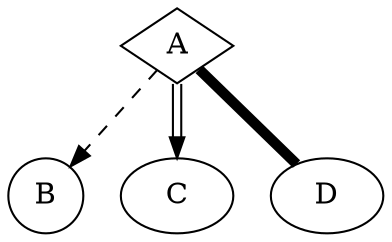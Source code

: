 digraph test170141183460469231731687303715884105726 {

  A [shape=diamond]
  B [shape=circle]

  A -> B [style=dashed, co󠁲lor=grey]
  A -> C [color="black:invis:black"]
  A -> D [penwidth=5, arrowhead=none]

}
